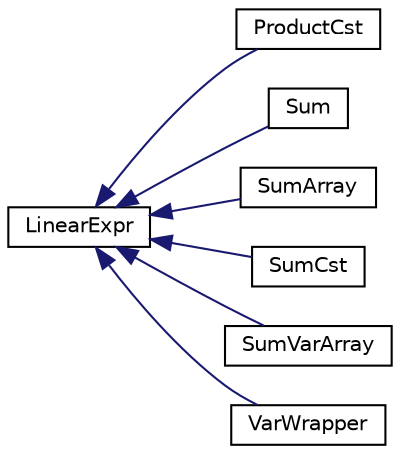 digraph "Graphical Class Hierarchy"
{
 // LATEX_PDF_SIZE
  edge [fontname="Helvetica",fontsize="10",labelfontname="Helvetica",labelfontsize="10"];
  node [fontname="Helvetica",fontsize="10",shape=record];
  rankdir="LR";
  Node0 [label="LinearExpr",height=0.2,width=0.4,color="black", fillcolor="white", style="filled",URL="$classGoogle_1_1OrTools_1_1LinearSolver_1_1LinearExpr.html",tooltip=" "];
  Node0 -> Node1 [dir="back",color="midnightblue",fontsize="10",style="solid",fontname="Helvetica"];
  Node1 [label="ProductCst",height=0.2,width=0.4,color="black", fillcolor="white", style="filled",URL="$classGoogle_1_1OrTools_1_1LinearSolver_1_1ProductCst.html",tooltip=" "];
  Node0 -> Node2 [dir="back",color="midnightblue",fontsize="10",style="solid",fontname="Helvetica"];
  Node2 [label="Sum",height=0.2,width=0.4,color="black", fillcolor="white", style="filled",URL="$classGoogle_1_1OrTools_1_1LinearSolver_1_1Sum.html",tooltip=" "];
  Node0 -> Node3 [dir="back",color="midnightblue",fontsize="10",style="solid",fontname="Helvetica"];
  Node3 [label="SumArray",height=0.2,width=0.4,color="black", fillcolor="white", style="filled",URL="$classGoogle_1_1OrTools_1_1LinearSolver_1_1SumArray.html",tooltip=" "];
  Node0 -> Node4 [dir="back",color="midnightblue",fontsize="10",style="solid",fontname="Helvetica"];
  Node4 [label="SumCst",height=0.2,width=0.4,color="black", fillcolor="white", style="filled",URL="$classGoogle_1_1OrTools_1_1LinearSolver_1_1SumCst.html",tooltip=" "];
  Node0 -> Node5 [dir="back",color="midnightblue",fontsize="10",style="solid",fontname="Helvetica"];
  Node5 [label="SumVarArray",height=0.2,width=0.4,color="black", fillcolor="white", style="filled",URL="$classGoogle_1_1OrTools_1_1LinearSolver_1_1SumVarArray.html",tooltip=" "];
  Node0 -> Node6 [dir="back",color="midnightblue",fontsize="10",style="solid",fontname="Helvetica"];
  Node6 [label="VarWrapper",height=0.2,width=0.4,color="black", fillcolor="white", style="filled",URL="$classGoogle_1_1OrTools_1_1LinearSolver_1_1VarWrapper.html",tooltip=" "];
}

